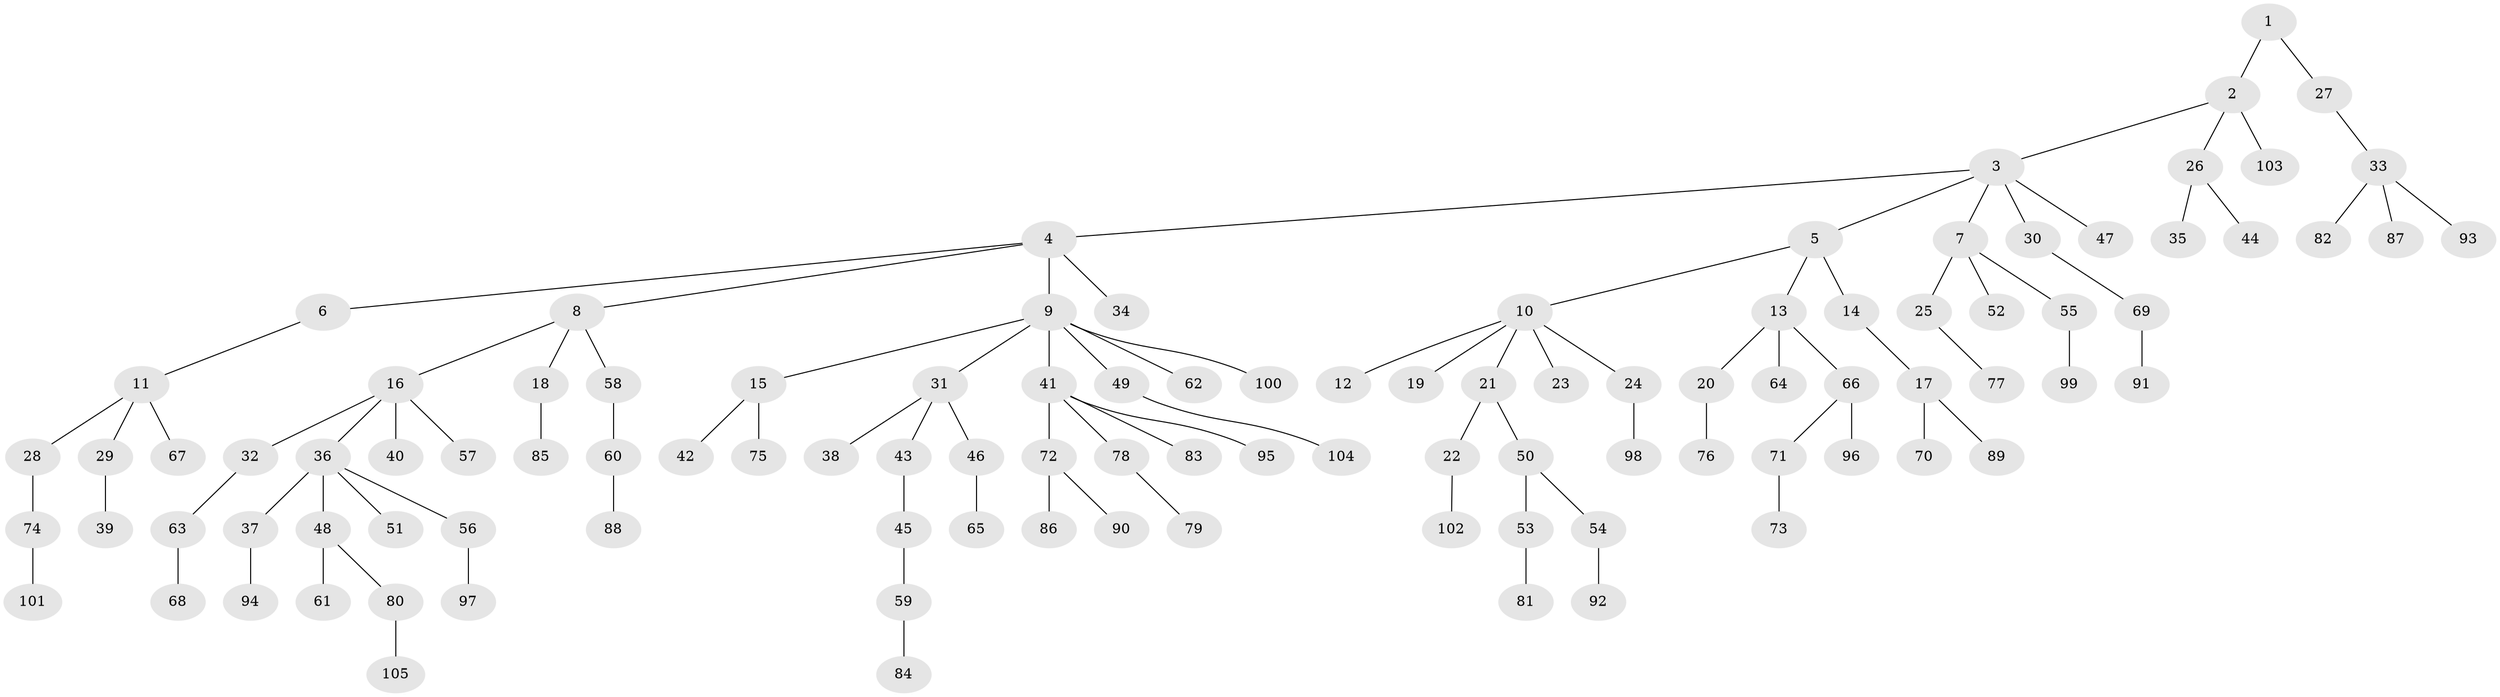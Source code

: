 // Generated by graph-tools (version 1.1) at 2025/15/03/09/25 04:15:33]
// undirected, 105 vertices, 104 edges
graph export_dot {
graph [start="1"]
  node [color=gray90,style=filled];
  1;
  2;
  3;
  4;
  5;
  6;
  7;
  8;
  9;
  10;
  11;
  12;
  13;
  14;
  15;
  16;
  17;
  18;
  19;
  20;
  21;
  22;
  23;
  24;
  25;
  26;
  27;
  28;
  29;
  30;
  31;
  32;
  33;
  34;
  35;
  36;
  37;
  38;
  39;
  40;
  41;
  42;
  43;
  44;
  45;
  46;
  47;
  48;
  49;
  50;
  51;
  52;
  53;
  54;
  55;
  56;
  57;
  58;
  59;
  60;
  61;
  62;
  63;
  64;
  65;
  66;
  67;
  68;
  69;
  70;
  71;
  72;
  73;
  74;
  75;
  76;
  77;
  78;
  79;
  80;
  81;
  82;
  83;
  84;
  85;
  86;
  87;
  88;
  89;
  90;
  91;
  92;
  93;
  94;
  95;
  96;
  97;
  98;
  99;
  100;
  101;
  102;
  103;
  104;
  105;
  1 -- 2;
  1 -- 27;
  2 -- 3;
  2 -- 26;
  2 -- 103;
  3 -- 4;
  3 -- 5;
  3 -- 7;
  3 -- 30;
  3 -- 47;
  4 -- 6;
  4 -- 8;
  4 -- 9;
  4 -- 34;
  5 -- 10;
  5 -- 13;
  5 -- 14;
  6 -- 11;
  7 -- 25;
  7 -- 52;
  7 -- 55;
  8 -- 16;
  8 -- 18;
  8 -- 58;
  9 -- 15;
  9 -- 31;
  9 -- 41;
  9 -- 49;
  9 -- 62;
  9 -- 100;
  10 -- 12;
  10 -- 19;
  10 -- 21;
  10 -- 23;
  10 -- 24;
  11 -- 28;
  11 -- 29;
  11 -- 67;
  13 -- 20;
  13 -- 64;
  13 -- 66;
  14 -- 17;
  15 -- 42;
  15 -- 75;
  16 -- 32;
  16 -- 36;
  16 -- 40;
  16 -- 57;
  17 -- 70;
  17 -- 89;
  18 -- 85;
  20 -- 76;
  21 -- 22;
  21 -- 50;
  22 -- 102;
  24 -- 98;
  25 -- 77;
  26 -- 35;
  26 -- 44;
  27 -- 33;
  28 -- 74;
  29 -- 39;
  30 -- 69;
  31 -- 38;
  31 -- 43;
  31 -- 46;
  32 -- 63;
  33 -- 82;
  33 -- 87;
  33 -- 93;
  36 -- 37;
  36 -- 48;
  36 -- 51;
  36 -- 56;
  37 -- 94;
  41 -- 72;
  41 -- 78;
  41 -- 83;
  41 -- 95;
  43 -- 45;
  45 -- 59;
  46 -- 65;
  48 -- 61;
  48 -- 80;
  49 -- 104;
  50 -- 53;
  50 -- 54;
  53 -- 81;
  54 -- 92;
  55 -- 99;
  56 -- 97;
  58 -- 60;
  59 -- 84;
  60 -- 88;
  63 -- 68;
  66 -- 71;
  66 -- 96;
  69 -- 91;
  71 -- 73;
  72 -- 86;
  72 -- 90;
  74 -- 101;
  78 -- 79;
  80 -- 105;
}
